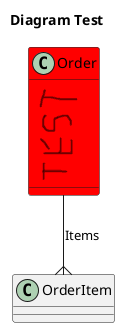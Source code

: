 @startuml
title
 Diagram Test
end title
sprite $test [50x100/8z] {
xTH5ZiL034NHHzd_aflHglgMco5t6fsW7M3UcJW5yL0u6WlE0Esf-Fp7OAB7IA1FUP4jjimHxvFiUrUhpqqyzSXARDuKMIkF8SpI5un8viBuR07YSpiZr-Ex
1udm72ddBks43nEFqKvYIqxO3wES8nQ9cnot6y8aVk9qr6s8Ok8v9Mm5oo4F1N-cy4Pe9o2kHLX44nDNqHFD19HO9EaYzgd-z_ietoNCEXCk9Q76N2IEkHVK
UWwv5Kf7gk1AW8vxKObc0aeu4t0y54mq4r3CNbGo5107egQfeAE2QvHVbYD-QYsKVMi1NWXVtHav1J6dGlYlmiCHrn7N96dlV6JTbYXcRNED-PEVmiHlxXe
}

class Order #ff0000
{
    <$test>
}
class OrderItem
{
}

Order --{ OrderItem:Items
@enduml

